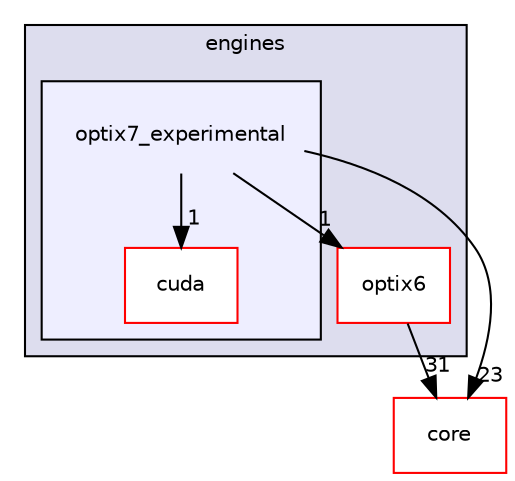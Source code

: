 digraph "platform/engines/optix7_experimental" {
  compound=true
  node [ fontsize="10", fontname="Helvetica"];
  edge [ labelfontsize="10", labelfontname="Helvetica"];
  subgraph clusterdir_4389f3d2beff546807b6b148625d2759 {
    graph [ bgcolor="#ddddee", pencolor="black", label="engines" fontname="Helvetica", fontsize="10", URL="dir_4389f3d2beff546807b6b148625d2759.html"]
  dir_dd545ba873674314ef8abe7626a3e099 [shape=box label="optix6" fillcolor="white" style="filled" color="red" URL="dir_dd545ba873674314ef8abe7626a3e099.html"];
  subgraph clusterdir_25260f97aed3865a711b51cb3b50e03e {
    graph [ bgcolor="#eeeeff", pencolor="black", label="" URL="dir_25260f97aed3865a711b51cb3b50e03e.html"];
    dir_25260f97aed3865a711b51cb3b50e03e [shape=plaintext label="optix7_experimental"];
  dir_543ca4d887e927bbe4ecd89a70c2df6c [shape=box label="cuda" fillcolor="white" style="filled" color="red" URL="dir_543ca4d887e927bbe4ecd89a70c2df6c.html"];
  }
  }
  dir_3066efc1f4040d52e90bf8a29ab3f16b [shape=box label="core" fillcolor="white" style="filled" color="red" URL="dir_3066efc1f4040d52e90bf8a29ab3f16b.html"];
  dir_25260f97aed3865a711b51cb3b50e03e->dir_3066efc1f4040d52e90bf8a29ab3f16b [headlabel="23", labeldistance=1.5 headhref="dir_000075_000065.html"];
  dir_25260f97aed3865a711b51cb3b50e03e->dir_543ca4d887e927bbe4ecd89a70c2df6c [headlabel="1", labeldistance=1.5 headhref="dir_000075_000089.html"];
  dir_25260f97aed3865a711b51cb3b50e03e->dir_dd545ba873674314ef8abe7626a3e099 [headlabel="1", labeldistance=1.5 headhref="dir_000075_000074.html"];
  dir_dd545ba873674314ef8abe7626a3e099->dir_3066efc1f4040d52e90bf8a29ab3f16b [headlabel="31", labeldistance=1.5 headhref="dir_000074_000065.html"];
}
